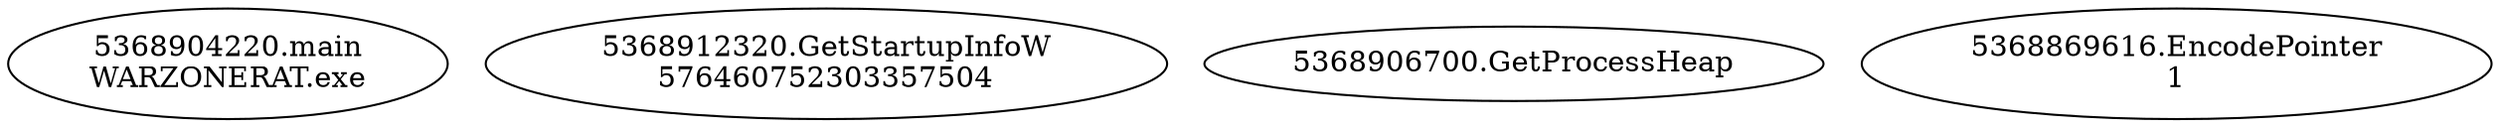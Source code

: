 // Global SCDG with merge call
digraph {
	0 [label="5368904220.main
WARZONERAT.exe"]
	1 [label="5368912320.GetStartupInfoW
576460752303357504"]
	2 [label="5368906700.GetProcessHeap
"]
	3 [label="5368869616.EncodePointer
1"]
}
